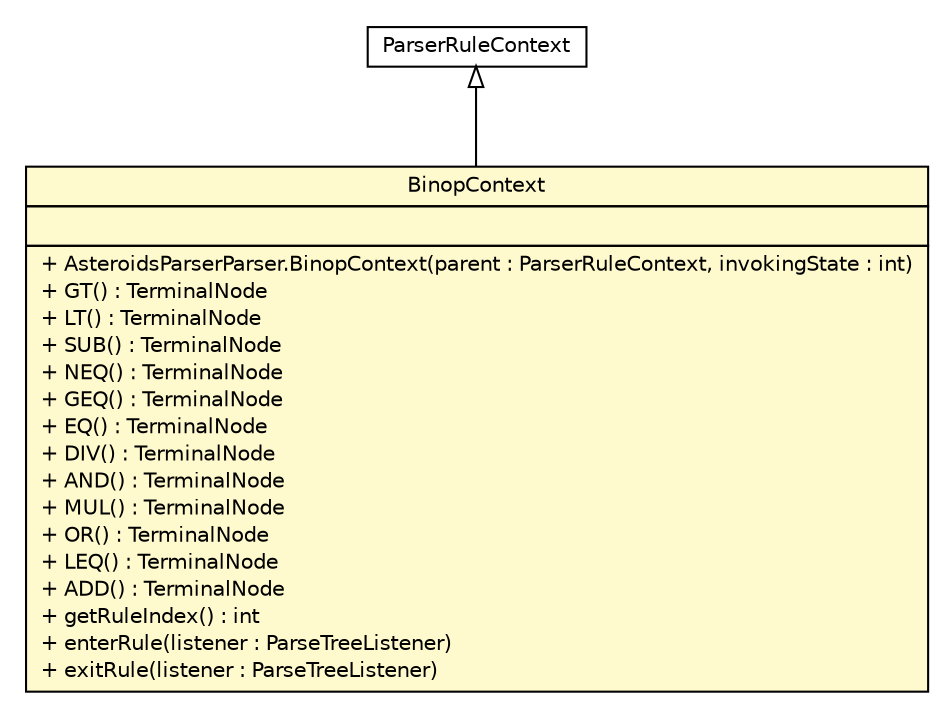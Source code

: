 #!/usr/local/bin/dot
#
# Class diagram 
# Generated by UMLGraph version R5_6 (http://www.umlgraph.org/)
#

digraph G {
	edge [fontname="Helvetica",fontsize=10,labelfontname="Helvetica",labelfontsize=10];
	node [fontname="Helvetica",fontsize=10,shape=plaintext];
	nodesep=0.25;
	ranksep=0.5;
	// model.programs.parsing.AsteroidsParserParser.BinopContext
	c4728 [label=<<table title="model.programs.parsing.AsteroidsParserParser.BinopContext" border="0" cellborder="1" cellspacing="0" cellpadding="2" port="p" bgcolor="lemonChiffon" href="./AsteroidsParserParser.BinopContext.html">
		<tr><td><table border="0" cellspacing="0" cellpadding="1">
<tr><td align="center" balign="center"> BinopContext </td></tr>
		</table></td></tr>
		<tr><td><table border="0" cellspacing="0" cellpadding="1">
<tr><td align="left" balign="left">  </td></tr>
		</table></td></tr>
		<tr><td><table border="0" cellspacing="0" cellpadding="1">
<tr><td align="left" balign="left"> + AsteroidsParserParser.BinopContext(parent : ParserRuleContext, invokingState : int) </td></tr>
<tr><td align="left" balign="left"> + GT() : TerminalNode </td></tr>
<tr><td align="left" balign="left"> + LT() : TerminalNode </td></tr>
<tr><td align="left" balign="left"> + SUB() : TerminalNode </td></tr>
<tr><td align="left" balign="left"> + NEQ() : TerminalNode </td></tr>
<tr><td align="left" balign="left"> + GEQ() : TerminalNode </td></tr>
<tr><td align="left" balign="left"> + EQ() : TerminalNode </td></tr>
<tr><td align="left" balign="left"> + DIV() : TerminalNode </td></tr>
<tr><td align="left" balign="left"> + AND() : TerminalNode </td></tr>
<tr><td align="left" balign="left"> + MUL() : TerminalNode </td></tr>
<tr><td align="left" balign="left"> + OR() : TerminalNode </td></tr>
<tr><td align="left" balign="left"> + LEQ() : TerminalNode </td></tr>
<tr><td align="left" balign="left"> + ADD() : TerminalNode </td></tr>
<tr><td align="left" balign="left"> + getRuleIndex() : int </td></tr>
<tr><td align="left" balign="left"> + enterRule(listener : ParseTreeListener) </td></tr>
<tr><td align="left" balign="left"> + exitRule(listener : ParseTreeListener) </td></tr>
		</table></td></tr>
		</table>>, URL="./AsteroidsParserParser.BinopContext.html", fontname="Helvetica", fontcolor="black", fontsize=10.0];
	//model.programs.parsing.AsteroidsParserParser.BinopContext extends ParserRuleContext
	c4807:p -> c4728:p [dir=back,arrowtail=empty];
	// ParserRuleContext
	c4807[label=<<table title="ParserRuleContext" border="0" cellborder="1" cellspacing="0" cellpadding="2" port="p" href="http://java.sun.com/j2se/1.4.2/docs/api//ParserRuleContext.html">
		<tr><td><table border="0" cellspacing="0" cellpadding="1">
<tr><td align="center" balign="center"> ParserRuleContext </td></tr>
		</table></td></tr>
		</table>>, fontname="Helvetica", fontcolor="black", fontsize=10.0];
}

